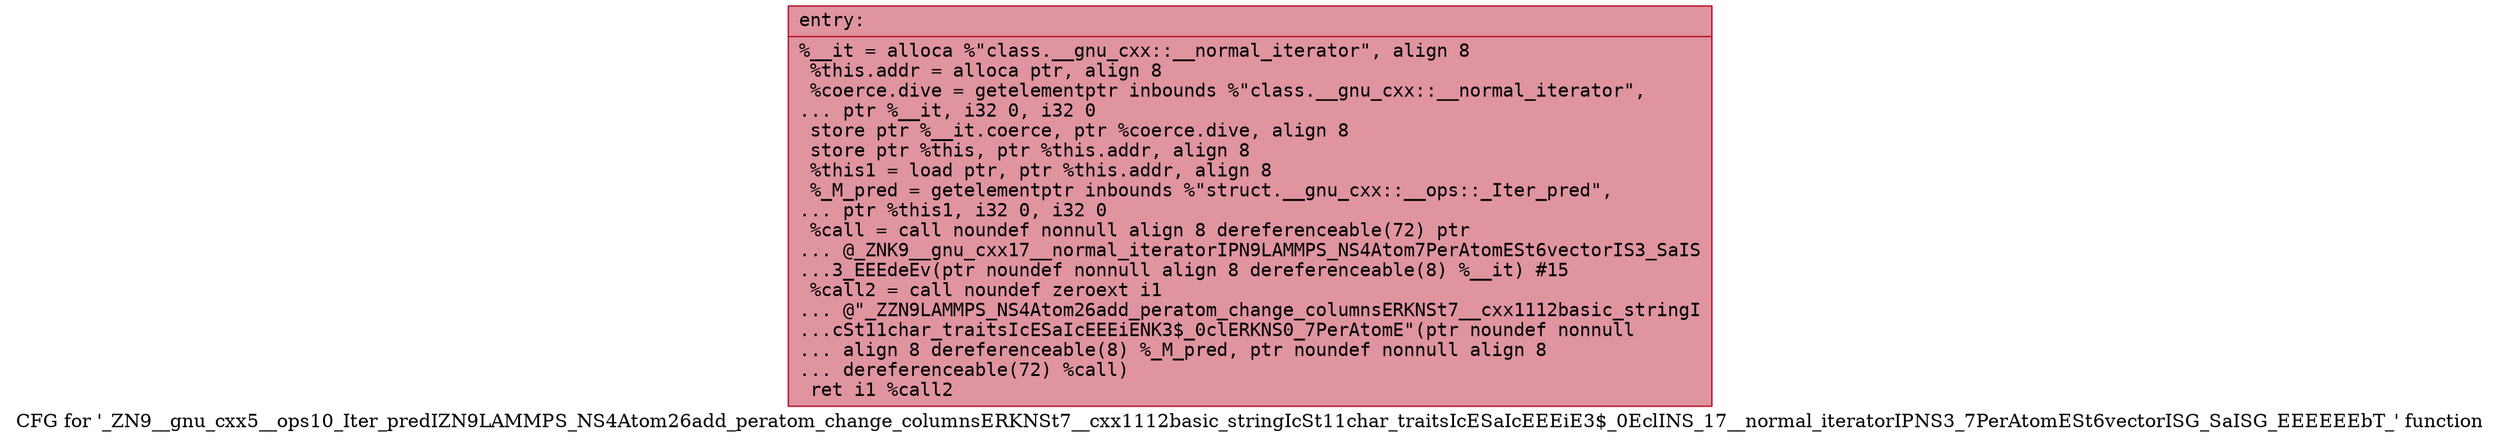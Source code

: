 digraph "CFG for '_ZN9__gnu_cxx5__ops10_Iter_predIZN9LAMMPS_NS4Atom26add_peratom_change_columnsERKNSt7__cxx1112basic_stringIcSt11char_traitsIcESaIcEEEiE3$_0EclINS_17__normal_iteratorIPNS3_7PerAtomESt6vectorISG_SaISG_EEEEEEbT_' function" {
	label="CFG for '_ZN9__gnu_cxx5__ops10_Iter_predIZN9LAMMPS_NS4Atom26add_peratom_change_columnsERKNSt7__cxx1112basic_stringIcSt11char_traitsIcESaIcEEEiE3$_0EclINS_17__normal_iteratorIPNS3_7PerAtomESt6vectorISG_SaISG_EEEEEEbT_' function";

	Node0x55aea9243b90 [shape=record,color="#b70d28ff", style=filled, fillcolor="#b70d2870" fontname="Courier",label="{entry:\l|  %__it = alloca %\"class.__gnu_cxx::__normal_iterator\", align 8\l  %this.addr = alloca ptr, align 8\l  %coerce.dive = getelementptr inbounds %\"class.__gnu_cxx::__normal_iterator\",\l... ptr %__it, i32 0, i32 0\l  store ptr %__it.coerce, ptr %coerce.dive, align 8\l  store ptr %this, ptr %this.addr, align 8\l  %this1 = load ptr, ptr %this.addr, align 8\l  %_M_pred = getelementptr inbounds %\"struct.__gnu_cxx::__ops::_Iter_pred\",\l... ptr %this1, i32 0, i32 0\l  %call = call noundef nonnull align 8 dereferenceable(72) ptr\l... @_ZNK9__gnu_cxx17__normal_iteratorIPN9LAMMPS_NS4Atom7PerAtomESt6vectorIS3_SaIS\l...3_EEEdeEv(ptr noundef nonnull align 8 dereferenceable(8) %__it) #15\l  %call2 = call noundef zeroext i1\l... @\"_ZZN9LAMMPS_NS4Atom26add_peratom_change_columnsERKNSt7__cxx1112basic_stringI\l...cSt11char_traitsIcESaIcEEEiENK3$_0clERKNS0_7PerAtomE\"(ptr noundef nonnull\l... align 8 dereferenceable(8) %_M_pred, ptr noundef nonnull align 8\l... dereferenceable(72) %call)\l  ret i1 %call2\l}"];
}
